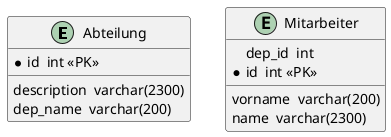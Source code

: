 @startuml
entity Abteilung{
  description  varchar(2300)
* id  int <<PK>>
  dep_name  varchar(200)
}
entity Mitarbeiter{
  dep_id  int
  vorname  varchar(200)
  name  varchar(2300)
* id  int <<PK>>
}
@enduml